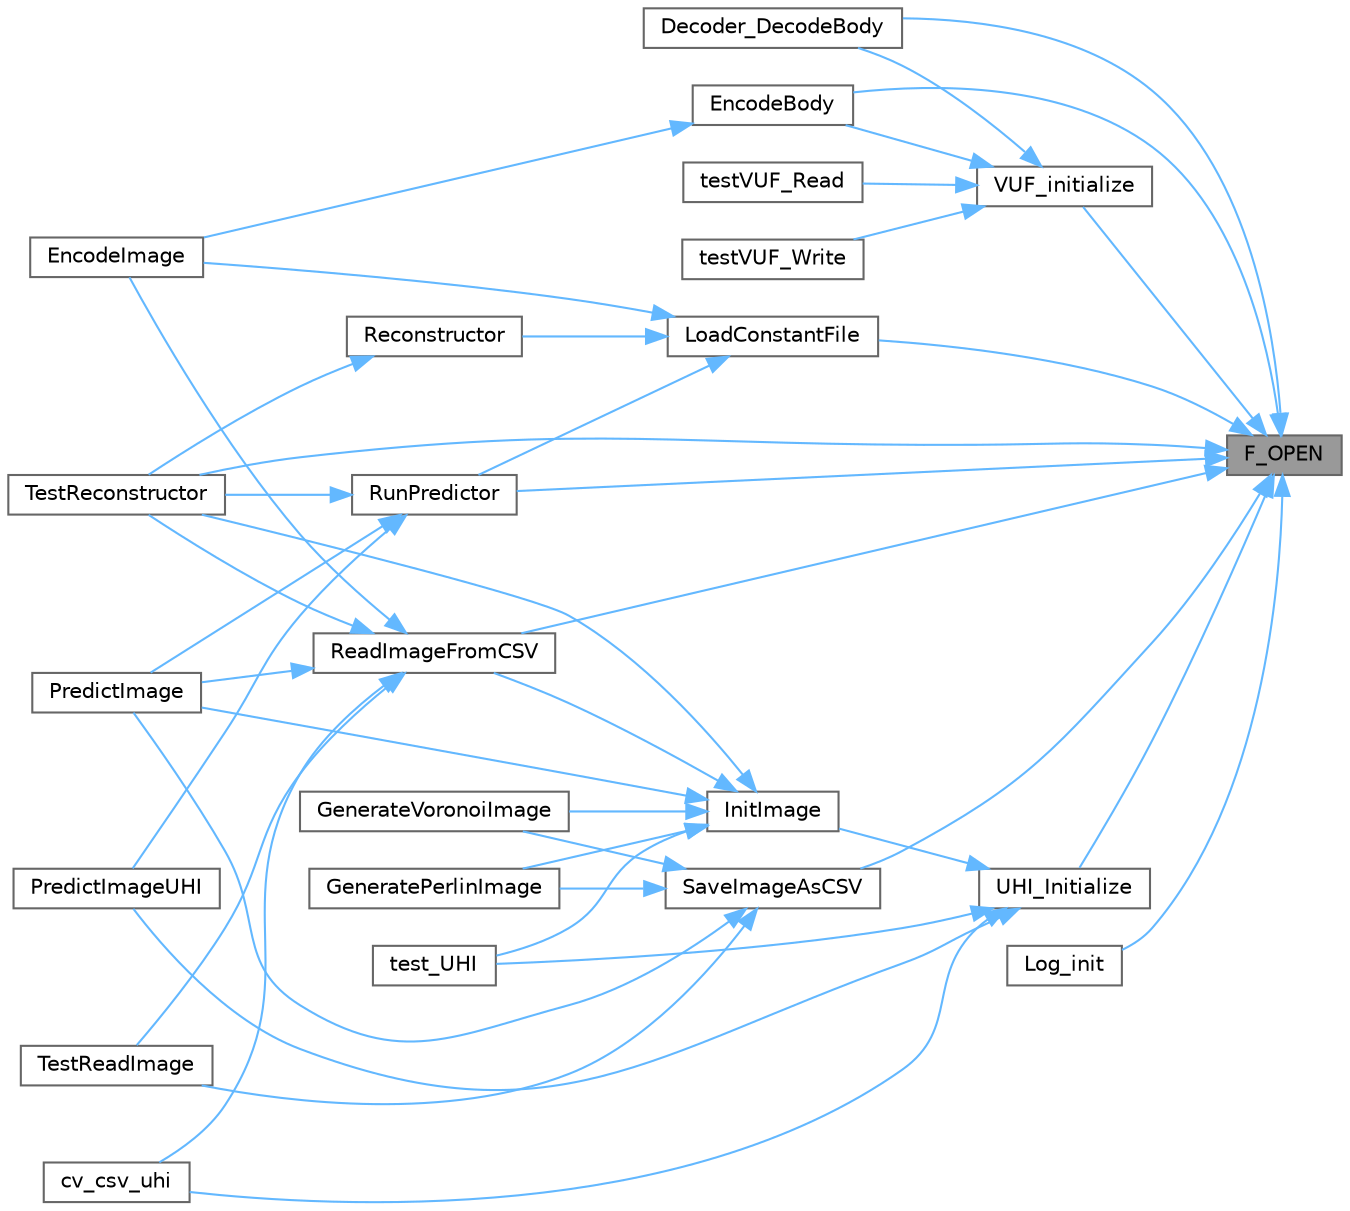 digraph "F_OPEN"
{
 // LATEX_PDF_SIZE
  bgcolor="transparent";
  edge [fontname=Helvetica,fontsize=10,labelfontname=Helvetica,labelfontsize=10];
  node [fontname=Helvetica,fontsize=10,shape=box,height=0.2,width=0.4];
  rankdir="RL";
  Node1 [id="Node000001",label="F_OPEN",height=0.2,width=0.4,color="gray40", fillcolor="grey60", style="filled", fontcolor="black",tooltip=" "];
  Node1 -> Node2 [id="edge83_Node000001_Node000002",dir="back",color="steelblue1",style="solid",tooltip=" "];
  Node2 [id="Node000002",label="Decoder_DecodeBody",height=0.2,width=0.4,color="grey40", fillcolor="white", style="filled",URL="$decoder_8c.html#a92568f6a10fcb23b4699402e71a02177",tooltip=" "];
  Node1 -> Node3 [id="edge84_Node000001_Node000003",dir="back",color="steelblue1",style="solid",tooltip=" "];
  Node3 [id="Node000003",label="EncodeBody",height=0.2,width=0.4,color="grey40", fillcolor="white", style="filled",URL="$encoder__body_8c.html#a38c7868c2a8819e7abc16148811f2e0b",tooltip=" "];
  Node3 -> Node4 [id="edge85_Node000003_Node000004",dir="back",color="steelblue1",style="solid",tooltip=" "];
  Node4 [id="Node000004",label="EncodeImage",height=0.2,width=0.4,color="grey40", fillcolor="white", style="filled",URL="$generate__image_8c.html#a29f9d24093c99f0e47133d90ea4286e6",tooltip=" "];
  Node1 -> Node5 [id="edge86_Node000001_Node000005",dir="back",color="steelblue1",style="solid",tooltip=" "];
  Node5 [id="Node000005",label="LoadConstantFile",height=0.2,width=0.4,color="grey40", fillcolor="white", style="filled",URL="$load__constants_8c.html#a5d642038360b72b886a5eb66e3efd14a",tooltip=" "];
  Node5 -> Node4 [id="edge87_Node000005_Node000004",dir="back",color="steelblue1",style="solid",tooltip=" "];
  Node5 -> Node6 [id="edge88_Node000005_Node000006",dir="back",color="steelblue1",style="solid",tooltip=" "];
  Node6 [id="Node000006",label="Reconstructor",height=0.2,width=0.4,color="grey40", fillcolor="white", style="filled",URL="$reconstructor_8c.html#ad0d5b55646a3018075f07ae472ddb312",tooltip=" "];
  Node6 -> Node7 [id="edge89_Node000006_Node000007",dir="back",color="steelblue1",style="solid",tooltip=" "];
  Node7 [id="Node000007",label="TestReconstructor",height=0.2,width=0.4,color="grey40", fillcolor="white", style="filled",URL="$reconstructor_8c.html#aadb567bbc159d00d6334e2eb36e6e253",tooltip=" "];
  Node5 -> Node8 [id="edge90_Node000005_Node000008",dir="back",color="steelblue1",style="solid",tooltip=" "];
  Node8 [id="Node000008",label="RunPredictor",height=0.2,width=0.4,color="grey40", fillcolor="white", style="filled",URL="$predictor_8c.html#a4a94804509574a94d896a4164802bcd2",tooltip=" "];
  Node8 -> Node9 [id="edge91_Node000008_Node000009",dir="back",color="steelblue1",style="solid",tooltip=" "];
  Node9 [id="Node000009",label="PredictImage",height=0.2,width=0.4,color="grey40", fillcolor="white", style="filled",URL="$generate__image_8c.html#a7fae527c979b4b287e1f9672c8d2c366",tooltip=" "];
  Node8 -> Node10 [id="edge92_Node000008_Node000010",dir="back",color="steelblue1",style="solid",tooltip=" "];
  Node10 [id="Node000010",label="PredictImageUHI",height=0.2,width=0.4,color="grey40", fillcolor="white", style="filled",URL="$generate__image_8c.html#a0aba8528a33024ae7a211683e4c762b2",tooltip=" "];
  Node8 -> Node7 [id="edge93_Node000008_Node000007",dir="back",color="steelblue1",style="solid",tooltip=" "];
  Node1 -> Node11 [id="edge94_Node000001_Node000011",dir="back",color="steelblue1",style="solid",tooltip=" "];
  Node11 [id="Node000011",label="Log_init",height=0.2,width=0.4,color="grey40", fillcolor="white", style="filled",URL="$logs_8c.html#a0b7cf426e0ba603b54206d70e4c93f04",tooltip=" "];
  Node1 -> Node12 [id="edge95_Node000001_Node000012",dir="back",color="steelblue1",style="solid",tooltip=" "];
  Node12 [id="Node000012",label="ReadImageFromCSV",height=0.2,width=0.4,color="grey40", fillcolor="white", style="filled",URL="$csv-io_8c.html#aba677341d6fd704867c56e0b5d6f3fc3",tooltip=" "];
  Node12 -> Node13 [id="edge96_Node000012_Node000013",dir="back",color="steelblue1",style="solid",tooltip=" "];
  Node13 [id="Node000013",label="cv_csv_uhi",height=0.2,width=0.4,color="grey40", fillcolor="white", style="filled",URL="$generate__image_8c.html#a368bf7c6ccf50b0ba22d8b011172bd48",tooltip=" "];
  Node12 -> Node4 [id="edge97_Node000012_Node000004",dir="back",color="steelblue1",style="solid",tooltip=" "];
  Node12 -> Node9 [id="edge98_Node000012_Node000009",dir="back",color="steelblue1",style="solid",tooltip=" "];
  Node12 -> Node14 [id="edge99_Node000012_Node000014",dir="back",color="steelblue1",style="solid",tooltip=" "];
  Node14 [id="Node000014",label="TestReadImage",height=0.2,width=0.4,color="grey40", fillcolor="white", style="filled",URL="$generate__image_8c.html#a55cd02af0c1ee921b63db0b659b608f5",tooltip=" "];
  Node12 -> Node7 [id="edge100_Node000012_Node000007",dir="back",color="steelblue1",style="solid",tooltip=" "];
  Node1 -> Node8 [id="edge101_Node000001_Node000008",dir="back",color="steelblue1",style="solid",tooltip=" "];
  Node1 -> Node15 [id="edge102_Node000001_Node000015",dir="back",color="steelblue1",style="solid",tooltip=" "];
  Node15 [id="Node000015",label="SaveImageAsCSV",height=0.2,width=0.4,color="grey40", fillcolor="white", style="filled",URL="$csv-io_8c.html#a214fc383a5cb483508da7bb0449a9528",tooltip=" "];
  Node15 -> Node16 [id="edge103_Node000015_Node000016",dir="back",color="steelblue1",style="solid",tooltip=" "];
  Node16 [id="Node000016",label="GeneratePerlinImage",height=0.2,width=0.4,color="grey40", fillcolor="white", style="filled",URL="$perlin__noise_8c.html#a6d727efa497a4b992c90483602583515",tooltip=" "];
  Node15 -> Node17 [id="edge104_Node000015_Node000017",dir="back",color="steelblue1",style="solid",tooltip=" "];
  Node17 [id="Node000017",label="GenerateVoronoiImage",height=0.2,width=0.4,color="grey40", fillcolor="white", style="filled",URL="$generate__image_8c.html#a450c7f9206bff8de0c177e34e6b5bcf4",tooltip=" "];
  Node15 -> Node9 [id="edge105_Node000015_Node000009",dir="back",color="steelblue1",style="solid",tooltip=" "];
  Node15 -> Node14 [id="edge106_Node000015_Node000014",dir="back",color="steelblue1",style="solid",tooltip=" "];
  Node1 -> Node7 [id="edge107_Node000001_Node000007",dir="back",color="steelblue1",style="solid",tooltip=" "];
  Node1 -> Node18 [id="edge108_Node000001_Node000018",dir="back",color="steelblue1",style="solid",tooltip=" "];
  Node18 [id="Node000018",label="UHI_Initialize",height=0.2,width=0.4,color="grey40", fillcolor="white", style="filled",URL="$uhi__io_8c.html#a6114b6569fbd42d5a3fa05f4cd82cc7e",tooltip=" "];
  Node18 -> Node13 [id="edge109_Node000018_Node000013",dir="back",color="steelblue1",style="solid",tooltip=" "];
  Node18 -> Node19 [id="edge110_Node000018_Node000019",dir="back",color="steelblue1",style="solid",tooltip=" "];
  Node19 [id="Node000019",label="InitImage",height=0.2,width=0.4,color="grey40", fillcolor="white", style="filled",URL="$image_8c.html#a8fa9b237f1e684b54af1748f9a66d666",tooltip=" "];
  Node19 -> Node16 [id="edge111_Node000019_Node000016",dir="back",color="steelblue1",style="solid",tooltip=" "];
  Node19 -> Node17 [id="edge112_Node000019_Node000017",dir="back",color="steelblue1",style="solid",tooltip=" "];
  Node19 -> Node9 [id="edge113_Node000019_Node000009",dir="back",color="steelblue1",style="solid",tooltip=" "];
  Node19 -> Node12 [id="edge114_Node000019_Node000012",dir="back",color="steelblue1",style="solid",tooltip=" "];
  Node19 -> Node20 [id="edge115_Node000019_Node000020",dir="back",color="steelblue1",style="solid",tooltip=" "];
  Node20 [id="Node000020",label="test_UHI",height=0.2,width=0.4,color="grey40", fillcolor="white", style="filled",URL="$test___u_h_i_8c.html#a24aa285f65de829c8a9791d901405626",tooltip=" "];
  Node19 -> Node7 [id="edge116_Node000019_Node000007",dir="back",color="steelblue1",style="solid",tooltip=" "];
  Node18 -> Node10 [id="edge117_Node000018_Node000010",dir="back",color="steelblue1",style="solid",tooltip=" "];
  Node18 -> Node20 [id="edge118_Node000018_Node000020",dir="back",color="steelblue1",style="solid",tooltip=" "];
  Node1 -> Node21 [id="edge119_Node000001_Node000021",dir="back",color="steelblue1",style="solid",tooltip=" "];
  Node21 [id="Node000021",label="VUF_initialize",height=0.2,width=0.4,color="grey40", fillcolor="white", style="filled",URL="$var_int_file___i_o_8c.html#a07ca21a87dab6f536b7f4d69050f5602",tooltip=" "];
  Node21 -> Node2 [id="edge120_Node000021_Node000002",dir="back",color="steelblue1",style="solid",tooltip=" "];
  Node21 -> Node3 [id="edge121_Node000021_Node000003",dir="back",color="steelblue1",style="solid",tooltip=" "];
  Node21 -> Node22 [id="edge122_Node000021_Node000022",dir="back",color="steelblue1",style="solid",tooltip=" "];
  Node22 [id="Node000022",label="testVUF_Read",height=0.2,width=0.4,color="grey40", fillcolor="white", style="filled",URL="$test__var_int_8c.html#aaac61ccbc34855ae728a8a9d45db1105",tooltip=" "];
  Node21 -> Node23 [id="edge123_Node000021_Node000023",dir="back",color="steelblue1",style="solid",tooltip=" "];
  Node23 [id="Node000023",label="testVUF_Write",height=0.2,width=0.4,color="grey40", fillcolor="white", style="filled",URL="$test__var_int_8c.html#af925d49ae82dafea37f82c0d044a6308",tooltip=" "];
}
